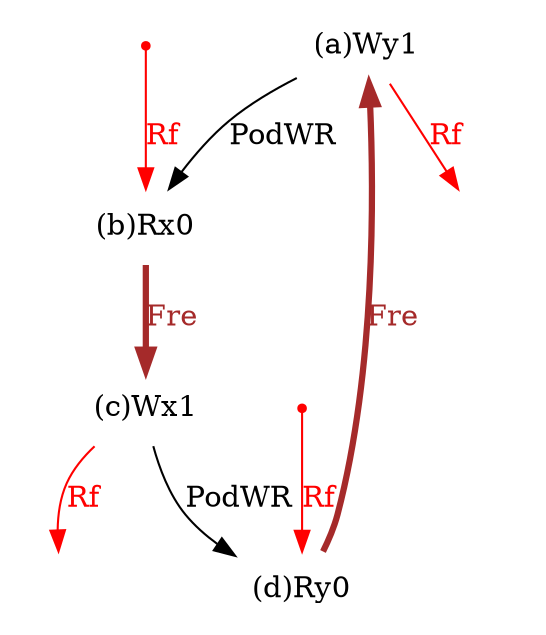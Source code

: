 digraph G {

splines=true;

overlap=scale;

compound=true;


/* the unlocked events */
eiid0 [shape=plaintext  ] [color=blue] [rank=sink] [label="(a)Wy1" ];
eiid1 [shape=plaintext  ] [color=blue] [rank=sink] [label="(b)Rx0" ];
eiid2 [shape=plaintext  ] [color=blue] [rank=sink] [label="(c)Wx1" ];
eiid3 [shape=plaintext  ] [color=blue] [rank=sink] [label="(d)Ry0" ];

/* the intra_causality_data edges */


/* the intra_causality_control edges */

/* the poi edges */
/*eiid0 -> eiid1 [label="po:0"];
eiid2 -> eiid3 [label="po:1"];*/
/* the rfmap edges */
finaleiid2 [shape=none, label=""];
eiid2 -> finaleiid2 [label="Rf", color="red", fontcolor="red"];
finaleiid0 [shape=none, label=""];
eiid0 -> finaleiid0 [label="Rf", color="red", fontcolor="red"];
initeiid1 [label="", shape=point , color="red"];
initeiid1 -> eiid1 [label="Rf", color="red", fontcolor="red"];
initeiid3 [label="", shape=point , color="red"];
initeiid3 -> eiid3 [label="Rf", color="red", fontcolor="red"];

/* the view order edges */

/* The viewed-before edges */
eiid0 -> eiid1 [label="PodWR", color="black", fontcolor="black", ];
eiid2 -> eiid3 [label="PodWR", color="black", fontcolor="black", ];
eiid1 -> eiid2 [label="Fre", color="brown", fontcolor="brown", style="setlinewidth(3)"];
eiid3 -> eiid0 [label="Fre", color="brown", fontcolor="brown", style="setlinewidth(3)"];
/* The calculated basic viewed-before edges */

/* the groupA and groupB of barriers */
}
